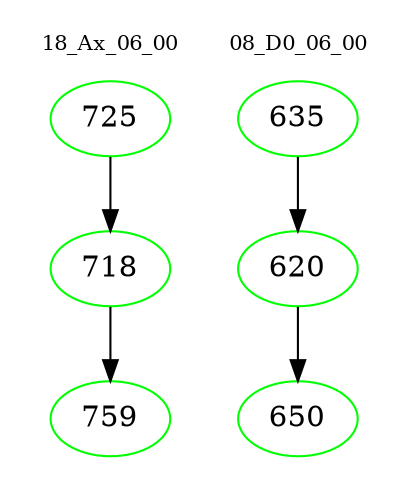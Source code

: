 digraph{
subgraph cluster_0 {
color = white
label = "18_Ax_06_00";
fontsize=10;
T0_725 [label="725", color="green"]
T0_725 -> T0_718 [color="black"]
T0_718 [label="718", color="green"]
T0_718 -> T0_759 [color="black"]
T0_759 [label="759", color="green"]
}
subgraph cluster_1 {
color = white
label = "08_D0_06_00";
fontsize=10;
T1_635 [label="635", color="green"]
T1_635 -> T1_620 [color="black"]
T1_620 [label="620", color="green"]
T1_620 -> T1_650 [color="black"]
T1_650 [label="650", color="green"]
}
}
